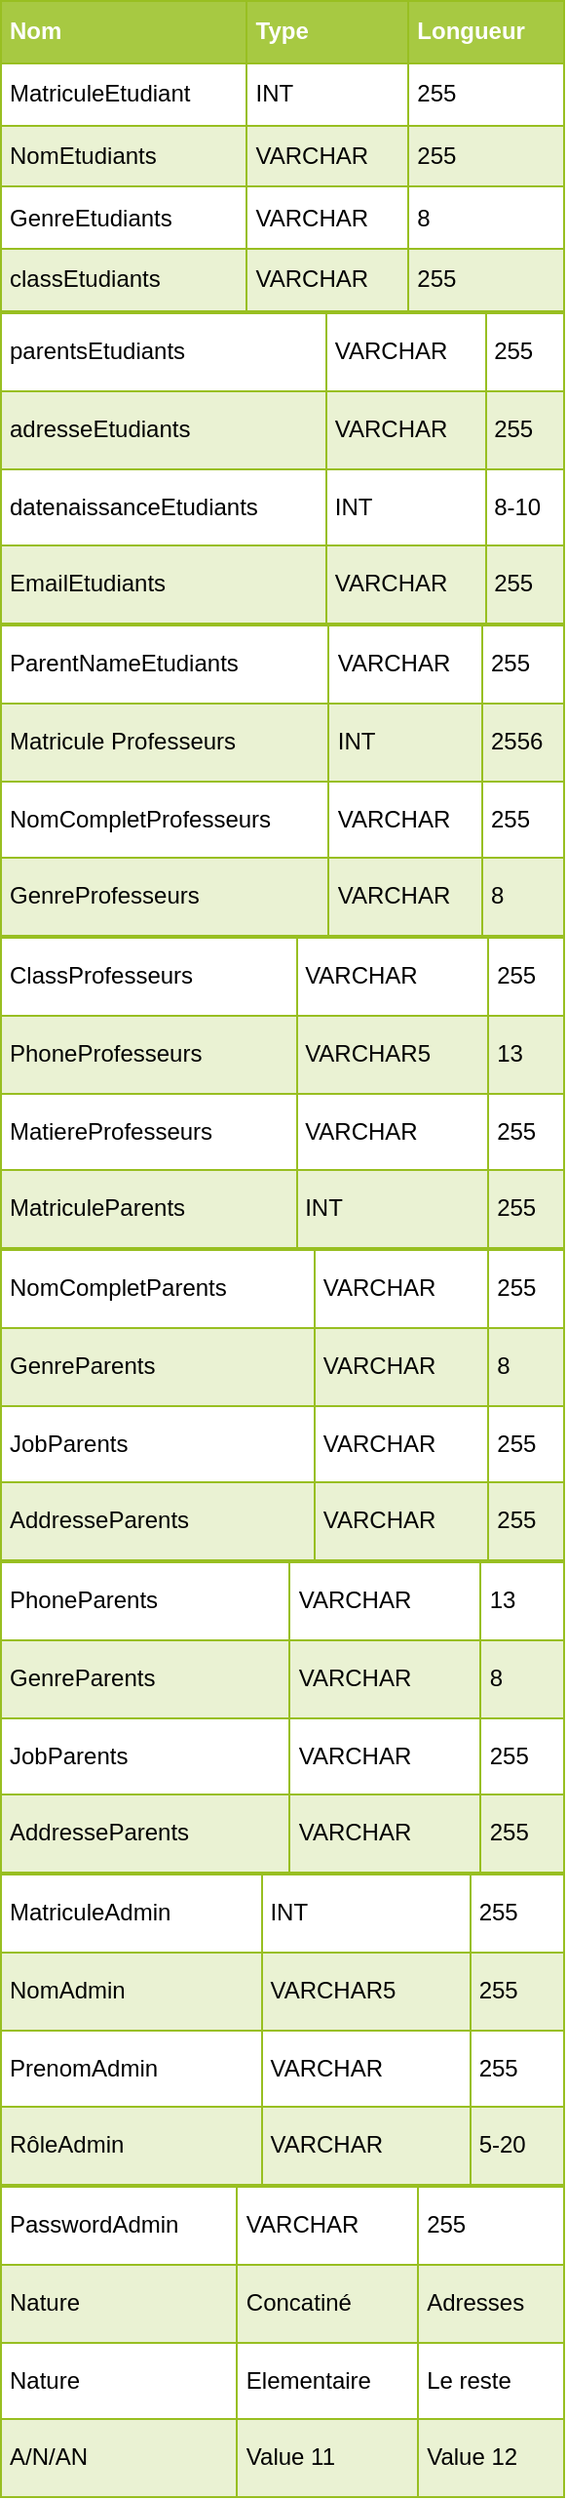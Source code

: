 <mxfile>
    <diagram id="CiP1Oh7ksZOBNQ8jbL4I" name="Page-1">
        <mxGraphModel dx="864" dy="506" grid="1" gridSize="10" guides="1" tooltips="1" connect="1" arrows="1" fold="1" page="1" pageScale="1" pageWidth="827" pageHeight="1169" math="0" shadow="0">
            <root>
                <mxCell id="0"/>
                <mxCell id="1" parent="0"/>
                <mxCell id="92" value="&lt;table border=&quot;1&quot; width=&quot;100%&quot; cellpadding=&quot;4&quot; style=&quot;width: 100% ; height: 100% ; border-collapse: collapse&quot;&gt;&lt;tbody&gt;&lt;tr style=&quot;background-color: #a7c942 ; color: #ffffff ; border: 1px solid #98bf21&quot;&gt;&lt;th align=&quot;left&quot;&gt;Nom&lt;/th&gt;&lt;th align=&quot;left&quot;&gt;Type&lt;/th&gt;&lt;th align=&quot;left&quot;&gt;Longueur&lt;/th&gt;&lt;/tr&gt;&lt;tr style=&quot;border: 1px solid #98bf21&quot;&gt;&lt;td&gt;MatriculeEtudiant&lt;/td&gt;&lt;td&gt;INT&lt;/td&gt;&lt;td&gt;255&lt;/td&gt;&lt;/tr&gt;&lt;tr style=&quot;background-color: #eaf2d3 ; border: 1px solid #98bf21&quot;&gt;&lt;td&gt;&lt;font color=&quot;#030303&quot;&gt;NomEtudiants&lt;/font&gt;&lt;/td&gt;&lt;td&gt;&lt;font color=&quot;#030303&quot;&gt;VARCHAR&lt;/font&gt;&lt;/td&gt;&lt;td&gt;&lt;font color=&quot;#030303&quot;&gt;255&lt;/font&gt;&lt;/td&gt;&lt;/tr&gt;&lt;tr style=&quot;border: 1px solid #98bf21&quot;&gt;&lt;td&gt;GenreEtudiants&lt;/td&gt;&lt;td&gt;VARCHAR&lt;/td&gt;&lt;td&gt;8&lt;/td&gt;&lt;/tr&gt;&lt;tr style=&quot;background-color: #eaf2d3 ; border: 1px solid #98bf21&quot;&gt;&lt;td&gt;&lt;font color=&quot;#030303&quot;&gt;classEtudiants&lt;/font&gt;&lt;/td&gt;&lt;td&gt;&lt;font color=&quot;#030303&quot;&gt;VARCHAR&lt;/font&gt;&lt;/td&gt;&lt;td&gt;&lt;font color=&quot;#030303&quot;&gt;255&lt;/font&gt;&lt;/td&gt;&lt;/tr&gt;&lt;/tbody&gt;&lt;/table&gt;" style="text;html=1;overflow=fill;rounded=0;" vertex="1" parent="1">
                    <mxGeometry width="290" height="160" as="geometry"/>
                </mxCell>
                <mxCell id="93" value="&lt;table border=&quot;1&quot; width=&quot;100%&quot; cellpadding=&quot;4&quot; style=&quot;width: 100% ; height: 100% ; border-collapse: collapse&quot;&gt;&lt;tbody&gt;&lt;tr style=&quot;border: 1px solid #98bf21&quot;&gt;&lt;td&gt;parentsEtudiants&lt;/td&gt;&lt;td&gt;VARCHAR&lt;/td&gt;&lt;td&gt;255&lt;/td&gt;&lt;/tr&gt;&lt;tr style=&quot;background-color: #eaf2d3 ; border: 1px solid #98bf21&quot;&gt;&lt;td&gt;&lt;font color=&quot;#030303&quot;&gt;adresseEtudiants&lt;/font&gt;&lt;/td&gt;&lt;td&gt;&lt;font color=&quot;#030303&quot;&gt;VARCHAR&lt;/font&gt;&lt;/td&gt;&lt;td&gt;&lt;font color=&quot;#030303&quot;&gt;255&lt;/font&gt;&lt;/td&gt;&lt;/tr&gt;&lt;tr style=&quot;border: 1px solid #98bf21&quot;&gt;&lt;td&gt;datenaissanceEtudiants&lt;/td&gt;&lt;td&gt;INT&lt;/td&gt;&lt;td&gt;8-10&lt;/td&gt;&lt;/tr&gt;&lt;tr style=&quot;background-color: #eaf2d3 ; border: 1px solid #98bf21&quot;&gt;&lt;td&gt;&lt;font color=&quot;#030303&quot;&gt;EmailEtudiants&lt;/font&gt;&lt;/td&gt;&lt;td&gt;&lt;font color=&quot;#030303&quot;&gt;VARCHAR&lt;/font&gt;&lt;/td&gt;&lt;td&gt;&lt;font color=&quot;#030303&quot;&gt;255&lt;/font&gt;&lt;/td&gt;&lt;/tr&gt;&lt;/tbody&gt;&lt;/table&gt;" style="text;html=1;overflow=fill;rounded=0;" vertex="1" parent="1">
                    <mxGeometry y="160" width="290" height="160" as="geometry"/>
                </mxCell>
                <mxCell id="96" value="&lt;table border=&quot;1&quot; width=&quot;100%&quot; cellpadding=&quot;4&quot; style=&quot;width: 100% ; height: 100% ; border-collapse: collapse&quot;&gt;&lt;tbody&gt;&lt;tr style=&quot;border: 1px solid #98bf21&quot;&gt;&lt;td&gt;ParentNameEtudiants&lt;/td&gt;&lt;td&gt;VARCHAR&lt;/td&gt;&lt;td&gt;255&lt;/td&gt;&lt;/tr&gt;&lt;tr style=&quot;background-color: #eaf2d3 ; border: 1px solid #98bf21&quot;&gt;&lt;td&gt;&lt;font color=&quot;#030303&quot;&gt;Matricule&amp;nbsp;Professeurs&lt;/font&gt;&lt;/td&gt;&lt;td&gt;&lt;font color=&quot;#030303&quot;&gt;INT&lt;/font&gt;&lt;/td&gt;&lt;td&gt;&lt;font color=&quot;#030303&quot;&gt;2556&lt;/font&gt;&lt;/td&gt;&lt;/tr&gt;&lt;tr style=&quot;border: 1px solid #98bf21&quot;&gt;&lt;td&gt;NomCompletProfesseurs&lt;/td&gt;&lt;td&gt;VARCHAR&lt;/td&gt;&lt;td&gt;255&lt;/td&gt;&lt;/tr&gt;&lt;tr style=&quot;background-color: #eaf2d3 ; border: 1px solid #98bf21&quot;&gt;&lt;td&gt;&lt;font color=&quot;#030303&quot;&gt;GenreProfesseurs&lt;/font&gt;&lt;/td&gt;&lt;td&gt;&lt;font color=&quot;#030303&quot;&gt;VARCHAR&lt;/font&gt;&lt;/td&gt;&lt;td&gt;&lt;font color=&quot;#030303&quot;&gt;8&lt;/font&gt;&lt;/td&gt;&lt;/tr&gt;&lt;/tbody&gt;&lt;/table&gt;" style="text;html=1;overflow=fill;rounded=0;" vertex="1" parent="1">
                    <mxGeometry y="320" width="290" height="160" as="geometry"/>
                </mxCell>
                <mxCell id="97" value="&lt;table border=&quot;1&quot; width=&quot;100%&quot; cellpadding=&quot;4&quot; style=&quot;width: 100% ; height: 100% ; border-collapse: collapse&quot;&gt;&lt;tbody&gt;&lt;tr style=&quot;border: 1px solid #98bf21&quot;&gt;&lt;td&gt;ClassProfesseurs&lt;/td&gt;&lt;td&gt;VARCHAR&lt;/td&gt;&lt;td&gt;255&lt;/td&gt;&lt;/tr&gt;&lt;tr style=&quot;background-color: #eaf2d3 ; border: 1px solid #98bf21&quot;&gt;&lt;td&gt;&lt;font color=&quot;#030303&quot;&gt;PhoneProfesseurs&lt;/font&gt;&lt;/td&gt;&lt;td&gt;&lt;font color=&quot;#030303&quot;&gt;VARCHAR5&lt;/font&gt;&lt;/td&gt;&lt;td&gt;&lt;font color=&quot;#030303&quot;&gt;13&lt;/font&gt;&lt;/td&gt;&lt;/tr&gt;&lt;tr style=&quot;border: 1px solid #98bf21&quot;&gt;&lt;td&gt;MatiereProfesseurs&lt;/td&gt;&lt;td&gt;VARCHAR&lt;/td&gt;&lt;td&gt;255&lt;/td&gt;&lt;/tr&gt;&lt;tr style=&quot;background-color: #eaf2d3 ; border: 1px solid #98bf21&quot;&gt;&lt;td&gt;&lt;font color=&quot;#030303&quot;&gt;MatriculeParents&lt;/font&gt;&lt;br&gt;&lt;/td&gt;&lt;td&gt;&lt;font color=&quot;#030303&quot;&gt;INT&lt;/font&gt;&lt;/td&gt;&lt;td&gt;&lt;font color=&quot;#030303&quot;&gt;255&lt;/font&gt;&lt;/td&gt;&lt;/tr&gt;&lt;/tbody&gt;&lt;/table&gt;" style="text;html=1;overflow=fill;rounded=0;" vertex="1" parent="1">
                    <mxGeometry y="480" width="290" height="160" as="geometry"/>
                </mxCell>
                <mxCell id="98" value="&lt;table border=&quot;1&quot; width=&quot;100%&quot; cellpadding=&quot;4&quot; style=&quot;width: 100% ; height: 100% ; border-collapse: collapse&quot;&gt;&lt;tbody&gt;&lt;tr style=&quot;border: 1px solid #98bf21&quot;&gt;&lt;td&gt;NomCompletParents&lt;/td&gt;&lt;td&gt;VARCHAR&lt;/td&gt;&lt;td&gt;255&lt;/td&gt;&lt;/tr&gt;&lt;tr style=&quot;background-color: #eaf2d3 ; border: 1px solid #98bf21&quot;&gt;&lt;td&gt;&lt;font color=&quot;#030303&quot;&gt;GenreParents&lt;/font&gt;&lt;/td&gt;&lt;td&gt;&lt;font color=&quot;#030303&quot;&gt;VARCHAR&lt;/font&gt;&lt;/td&gt;&lt;td&gt;&lt;font color=&quot;#030303&quot;&gt;8&lt;/font&gt;&lt;/td&gt;&lt;/tr&gt;&lt;tr style=&quot;border: 1px solid #98bf21&quot;&gt;&lt;td&gt;JobParents&lt;/td&gt;&lt;td&gt;VARCHAR&lt;/td&gt;&lt;td&gt;255&lt;/td&gt;&lt;/tr&gt;&lt;tr style=&quot;background-color: #eaf2d3 ; border: 1px solid #98bf21&quot;&gt;&lt;td&gt;&lt;font color=&quot;#030303&quot;&gt;AddresseParents&lt;/font&gt;&lt;/td&gt;&lt;td&gt;&lt;font color=&quot;#030303&quot;&gt;VARCHAR&lt;/font&gt;&lt;/td&gt;&lt;td&gt;&lt;font color=&quot;#030303&quot;&gt;255&lt;/font&gt;&lt;/td&gt;&lt;/tr&gt;&lt;/tbody&gt;&lt;/table&gt;" style="text;html=1;overflow=fill;rounded=0;" vertex="1" parent="1">
                    <mxGeometry y="640" width="290" height="160" as="geometry"/>
                </mxCell>
                <mxCell id="99" value="&lt;table border=&quot;1&quot; width=&quot;100%&quot; cellpadding=&quot;4&quot; style=&quot;width: 100% ; height: 100% ; border-collapse: collapse&quot;&gt;&lt;tbody&gt;&lt;tr style=&quot;border: 1px solid #98bf21&quot;&gt;&lt;td&gt;PhoneParents&lt;/td&gt;&lt;td&gt;VARCHAR&lt;/td&gt;&lt;td&gt;13&lt;/td&gt;&lt;/tr&gt;&lt;tr style=&quot;background-color: #eaf2d3 ; border: 1px solid #98bf21&quot;&gt;&lt;td&gt;&lt;font color=&quot;#030303&quot;&gt;GenreParents&lt;/font&gt;&lt;/td&gt;&lt;td&gt;&lt;font color=&quot;#030303&quot;&gt;VARCHAR&lt;/font&gt;&lt;/td&gt;&lt;td&gt;&lt;font color=&quot;#030303&quot;&gt;8&lt;/font&gt;&lt;/td&gt;&lt;/tr&gt;&lt;tr style=&quot;border: 1px solid #98bf21&quot;&gt;&lt;td&gt;JobParents&lt;/td&gt;&lt;td&gt;VARCHAR&lt;/td&gt;&lt;td&gt;255&lt;/td&gt;&lt;/tr&gt;&lt;tr style=&quot;background-color: #eaf2d3 ; border: 1px solid #98bf21&quot;&gt;&lt;td&gt;&lt;font color=&quot;#030303&quot;&gt;AddresseParents&lt;/font&gt;&lt;/td&gt;&lt;td&gt;&lt;font color=&quot;#030303&quot;&gt;VARCHAR&lt;/font&gt;&lt;/td&gt;&lt;td&gt;&lt;font color=&quot;#030303&quot;&gt;255&lt;/font&gt;&lt;/td&gt;&lt;/tr&gt;&lt;/tbody&gt;&lt;/table&gt;" style="text;html=1;overflow=fill;rounded=0;" vertex="1" parent="1">
                    <mxGeometry y="800" width="290" height="160" as="geometry"/>
                </mxCell>
                <mxCell id="100" value="&lt;table border=&quot;1&quot; width=&quot;100%&quot; cellpadding=&quot;4&quot; style=&quot;width: 100% ; height: 100% ; border-collapse: collapse&quot;&gt;&lt;tbody&gt;&lt;tr style=&quot;border: 1px solid #98bf21&quot;&gt;&lt;td&gt;MatriculeAdmin&lt;/td&gt;&lt;td&gt;INT&lt;/td&gt;&lt;td&gt;255&lt;/td&gt;&lt;/tr&gt;&lt;tr style=&quot;background-color: #eaf2d3 ; border: 1px solid #98bf21&quot;&gt;&lt;td&gt;&lt;font color=&quot;#030303&quot;&gt;NomAdmin&lt;/font&gt;&lt;/td&gt;&lt;td&gt;&lt;font color=&quot;#030303&quot;&gt;VARCHAR5&lt;/font&gt;&lt;/td&gt;&lt;td&gt;&lt;font color=&quot;#030303&quot;&gt;255&lt;/font&gt;&lt;/td&gt;&lt;/tr&gt;&lt;tr style=&quot;border: 1px solid #98bf21&quot;&gt;&lt;td&gt;PrenomAdmin&lt;/td&gt;&lt;td&gt;VARCHAR&lt;/td&gt;&lt;td&gt;255&lt;/td&gt;&lt;/tr&gt;&lt;tr style=&quot;background-color: #eaf2d3 ; border: 1px solid #98bf21&quot;&gt;&lt;td&gt;&lt;font color=&quot;#030303&quot;&gt;RôleAdmin&lt;/font&gt;&lt;/td&gt;&lt;td&gt;&lt;font color=&quot;#030303&quot;&gt;VARCHAR&lt;/font&gt;&lt;/td&gt;&lt;td&gt;&lt;font color=&quot;#030303&quot;&gt;5-20&lt;/font&gt;&lt;/td&gt;&lt;/tr&gt;&lt;/tbody&gt;&lt;/table&gt;" style="text;html=1;overflow=fill;rounded=0;" vertex="1" parent="1">
                    <mxGeometry y="960" width="290" height="160" as="geometry"/>
                </mxCell>
                <mxCell id="101" value="&lt;table border=&quot;1&quot; width=&quot;100%&quot; cellpadding=&quot;4&quot; style=&quot;width: 100% ; height: 100% ; border-collapse: collapse&quot;&gt;&lt;tbody&gt;&lt;tr style=&quot;border: 1px solid #98bf21&quot;&gt;&lt;td&gt;PasswordAdmin&lt;/td&gt;&lt;td&gt;VARCHAR&lt;/td&gt;&lt;td&gt;255&lt;br&gt;&lt;/td&gt;&lt;/tr&gt;&lt;tr style=&quot;background-color: #eaf2d3 ; border: 1px solid #98bf21&quot;&gt;&lt;td&gt;&lt;font color=&quot;#030303&quot;&gt;Nature&lt;/font&gt;&lt;/td&gt;&lt;td&gt;&lt;font color=&quot;#030303&quot;&gt;Concatiné&lt;/font&gt;&lt;/td&gt;&lt;td&gt;&lt;font color=&quot;#030303&quot;&gt;Adresses&lt;/font&gt;&lt;/td&gt;&lt;/tr&gt;&lt;tr style=&quot;border: 1px solid #98bf21&quot;&gt;&lt;td&gt;Nature&lt;/td&gt;&lt;td&gt;Elementaire&lt;/td&gt;&lt;td&gt;Le reste&lt;/td&gt;&lt;/tr&gt;&lt;tr style=&quot;background-color: #eaf2d3 ; border: 1px solid #98bf21&quot;&gt;&lt;td&gt;A/N/AN&lt;/td&gt;&lt;td&gt;Value 11&lt;/td&gt;&lt;td&gt;Value 12&lt;/td&gt;&lt;/tr&gt;&lt;/tbody&gt;&lt;/table&gt;" style="text;html=1;overflow=fill;rounded=0;" vertex="1" parent="1">
                    <mxGeometry y="1120" width="290" height="160" as="geometry"/>
                </mxCell>
            </root>
        </mxGraphModel>
    </diagram>
</mxfile>